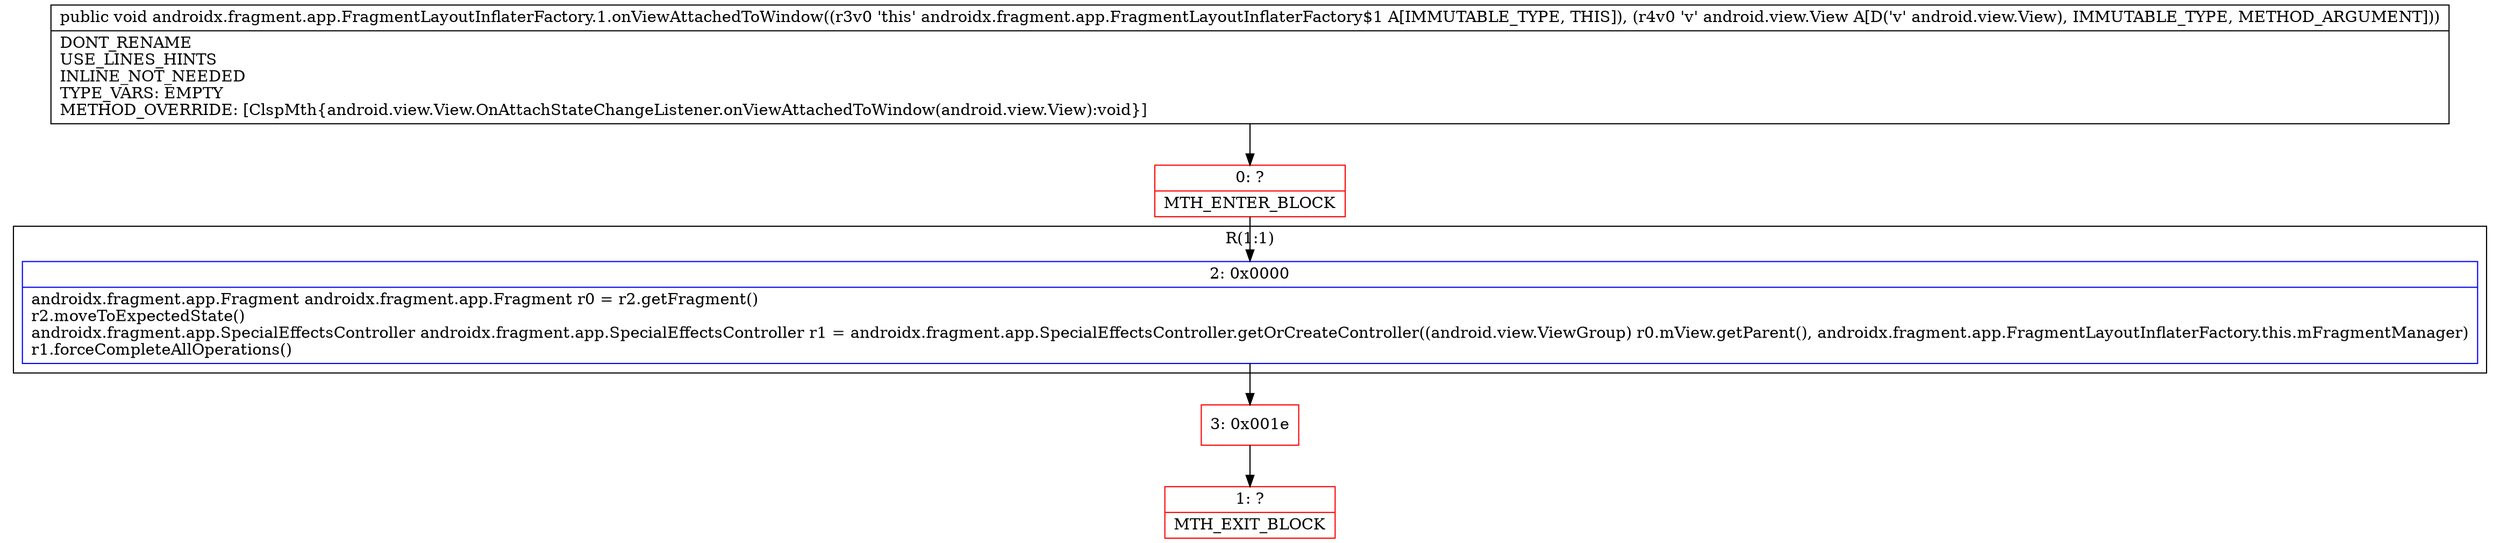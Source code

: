 digraph "CFG forandroidx.fragment.app.FragmentLayoutInflaterFactory.1.onViewAttachedToWindow(Landroid\/view\/View;)V" {
subgraph cluster_Region_72234693 {
label = "R(1:1)";
node [shape=record,color=blue];
Node_2 [shape=record,label="{2\:\ 0x0000|androidx.fragment.app.Fragment androidx.fragment.app.Fragment r0 = r2.getFragment()\lr2.moveToExpectedState()\landroidx.fragment.app.SpecialEffectsController androidx.fragment.app.SpecialEffectsController r1 = androidx.fragment.app.SpecialEffectsController.getOrCreateController((android.view.ViewGroup) r0.mView.getParent(), androidx.fragment.app.FragmentLayoutInflaterFactory.this.mFragmentManager)\lr1.forceCompleteAllOperations()\l}"];
}
Node_0 [shape=record,color=red,label="{0\:\ ?|MTH_ENTER_BLOCK\l}"];
Node_3 [shape=record,color=red,label="{3\:\ 0x001e}"];
Node_1 [shape=record,color=red,label="{1\:\ ?|MTH_EXIT_BLOCK\l}"];
MethodNode[shape=record,label="{public void androidx.fragment.app.FragmentLayoutInflaterFactory.1.onViewAttachedToWindow((r3v0 'this' androidx.fragment.app.FragmentLayoutInflaterFactory$1 A[IMMUTABLE_TYPE, THIS]), (r4v0 'v' android.view.View A[D('v' android.view.View), IMMUTABLE_TYPE, METHOD_ARGUMENT]))  | DONT_RENAME\lUSE_LINES_HINTS\lINLINE_NOT_NEEDED\lTYPE_VARS: EMPTY\lMETHOD_OVERRIDE: [ClspMth\{android.view.View.OnAttachStateChangeListener.onViewAttachedToWindow(android.view.View):void\}]\l}"];
MethodNode -> Node_0;Node_2 -> Node_3;
Node_0 -> Node_2;
Node_3 -> Node_1;
}

